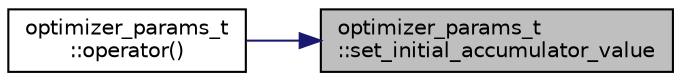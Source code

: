 digraph "optimizer_params_t::set_initial_accumulator_value"
{
 // INTERACTIVE_SVG=YES
 // LATEX_PDF_SIZE
  edge [fontname="Helvetica",fontsize="10",labelfontname="Helvetica",labelfontsize="10"];
  node [fontname="Helvetica",fontsize="10",shape=record];
  rankdir="RL";
  Node1 [label="optimizer_params_t\l::set_initial_accumulator_value",height=0.2,width=0.4,color="black", fillcolor="grey75", style="filled", fontcolor="black",tooltip=" "];
  Node1 -> Node2 [dir="back",color="midnightblue",fontsize="10",style="solid",fontname="Helvetica"];
  Node2 [label="optimizer_params_t\l::operator()",height=0.2,width=0.4,color="black", fillcolor="white", style="filled",URL="$structoptimizer__params__t.html#a0fb4c5916140e25724ec9e083c60a439",tooltip=" "];
}
